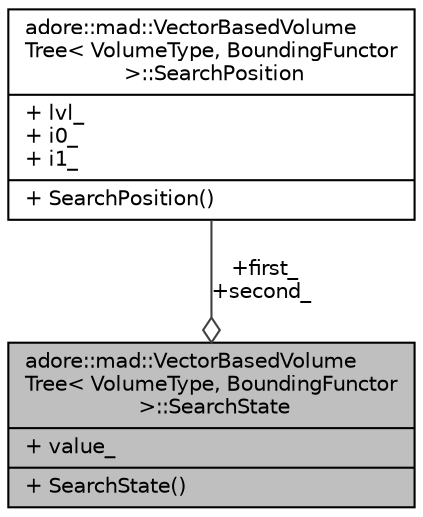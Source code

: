digraph "adore::mad::VectorBasedVolumeTree&lt; VolumeType, BoundingFunctor &gt;::SearchState"
{
 // LATEX_PDF_SIZE
  edge [fontname="Helvetica",fontsize="10",labelfontname="Helvetica",labelfontsize="10"];
  node [fontname="Helvetica",fontsize="10",shape=record];
  Node1 [label="{adore::mad::VectorBasedVolume\lTree\< VolumeType, BoundingFunctor\l \>::SearchState\n|+ value_\l|+ SearchState()\l}",height=0.2,width=0.4,color="black", fillcolor="grey75", style="filled", fontcolor="black",tooltip=" "];
  Node2 -> Node1 [color="grey25",fontsize="10",style="solid",label=" +first_\n+second_" ,arrowhead="odiamond",fontname="Helvetica"];
  Node2 [label="{adore::mad::VectorBasedVolume\lTree\< VolumeType, BoundingFunctor\l \>::SearchPosition\n|+ lvl_\l+ i0_\l+ i1_\l|+ SearchPosition()\l}",height=0.2,width=0.4,color="black", fillcolor="white", style="filled",URL="$structadore_1_1mad_1_1VectorBasedVolumeTree_1_1SearchPosition.html",tooltip=" "];
}

